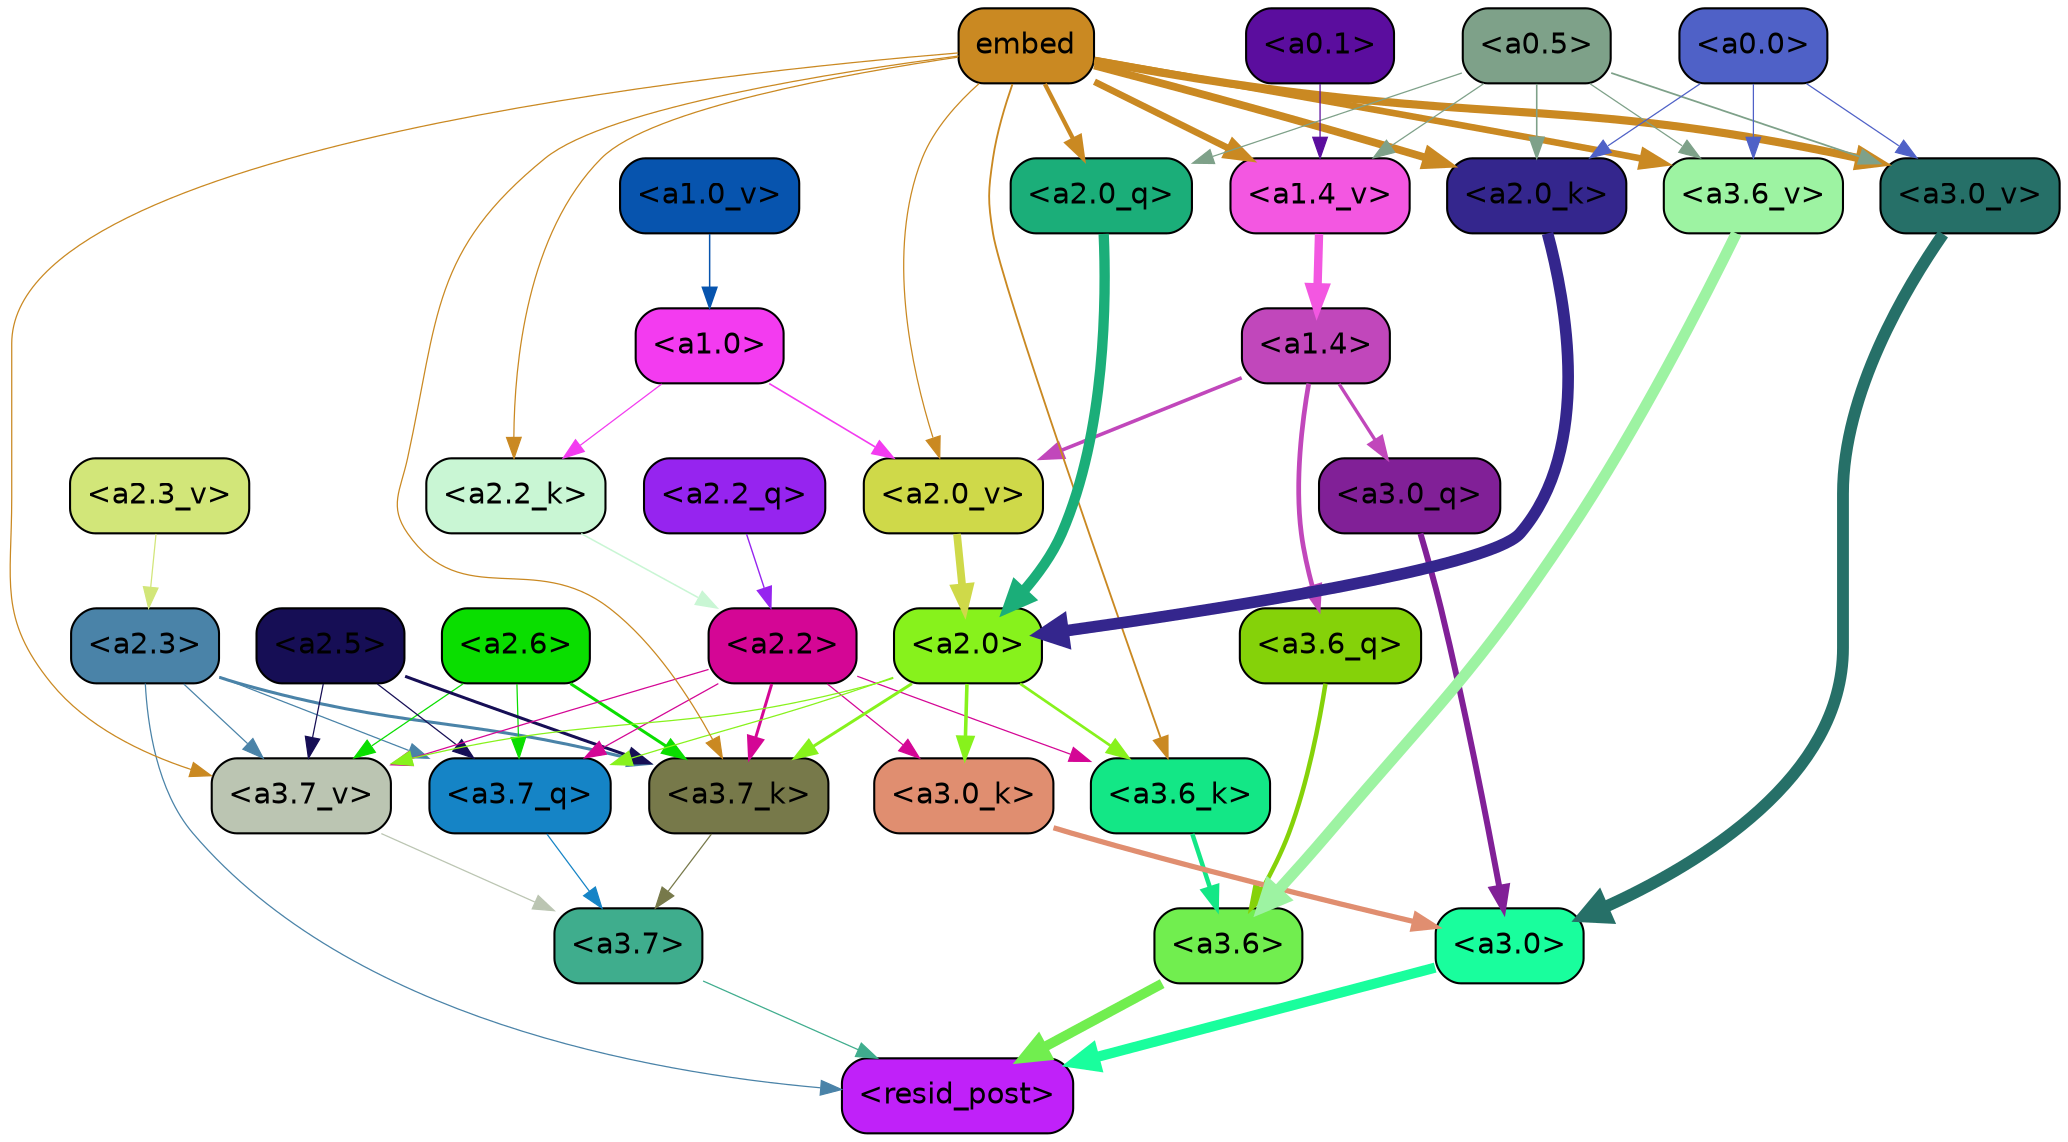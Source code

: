 strict digraph "" {
	graph [bgcolor=transparent,
		layout=dot,
		overlap=false,
		splines=true
	];
	"<a3.7>"	[color=black,
		fillcolor="#3fad8d",
		fontname=Helvetica,
		shape=box,
		style="filled, rounded"];
	"<resid_post>"	[color=black,
		fillcolor="#c021f9",
		fontname=Helvetica,
		shape=box,
		style="filled, rounded"];
	"<a3.7>" -> "<resid_post>"	[color="#3fad8d",
		penwidth=0.6];
	"<a3.6>"	[color=black,
		fillcolor="#71ee4f",
		fontname=Helvetica,
		shape=box,
		style="filled, rounded"];
	"<a3.6>" -> "<resid_post>"	[color="#71ee4f",
		penwidth=4.746312499046326];
	"<a3.0>"	[color=black,
		fillcolor="#19fe9d",
		fontname=Helvetica,
		shape=box,
		style="filled, rounded"];
	"<a3.0>" -> "<resid_post>"	[color="#19fe9d",
		penwidth=4.896343111991882];
	"<a2.3>"	[color=black,
		fillcolor="#4a83a8",
		fontname=Helvetica,
		shape=box,
		style="filled, rounded"];
	"<a2.3>" -> "<resid_post>"	[color="#4a83a8",
		penwidth=0.6];
	"<a3.7_q>"	[color=black,
		fillcolor="#1584c6",
		fontname=Helvetica,
		shape=box,
		style="filled, rounded"];
	"<a2.3>" -> "<a3.7_q>"	[color="#4a83a8",
		penwidth=0.6];
	"<a3.7_k>"	[color=black,
		fillcolor="#77794a",
		fontname=Helvetica,
		shape=box,
		style="filled, rounded"];
	"<a2.3>" -> "<a3.7_k>"	[color="#4a83a8",
		penwidth=1.467104621231556];
	"<a3.7_v>"	[color=black,
		fillcolor="#bbc5b2",
		fontname=Helvetica,
		shape=box,
		style="filled, rounded"];
	"<a2.3>" -> "<a3.7_v>"	[color="#4a83a8",
		penwidth=0.6];
	"<a3.7_q>" -> "<a3.7>"	[color="#1584c6",
		penwidth=0.6];
	"<a3.6_q>"	[color=black,
		fillcolor="#85d209",
		fontname=Helvetica,
		shape=box,
		style="filled, rounded"];
	"<a3.6_q>" -> "<a3.6>"	[color="#85d209",
		penwidth=2.160832464694977];
	"<a3.0_q>"	[color=black,
		fillcolor="#812097",
		fontname=Helvetica,
		shape=box,
		style="filled, rounded"];
	"<a3.0_q>" -> "<a3.0>"	[color="#812097",
		penwidth=2.870753765106201];
	"<a3.7_k>" -> "<a3.7>"	[color="#77794a",
		penwidth=0.6];
	"<a3.6_k>"	[color=black,
		fillcolor="#13e786",
		fontname=Helvetica,
		shape=box,
		style="filled, rounded"];
	"<a3.6_k>" -> "<a3.6>"	[color="#13e786",
		penwidth=2.13908451795578];
	"<a3.0_k>"	[color=black,
		fillcolor="#e08e70",
		fontname=Helvetica,
		shape=box,
		style="filled, rounded"];
	"<a3.0_k>" -> "<a3.0>"	[color="#e08e70",
		penwidth=2.520303964614868];
	"<a3.7_v>" -> "<a3.7>"	[color="#bbc5b2",
		penwidth=0.6];
	"<a3.6_v>"	[color=black,
		fillcolor="#9df3a2",
		fontname=Helvetica,
		shape=box,
		style="filled, rounded"];
	"<a3.6_v>" -> "<a3.6>"	[color="#9df3a2",
		penwidth=5.297133803367615];
	"<a3.0_v>"	[color=black,
		fillcolor="#267068",
		fontname=Helvetica,
		shape=box,
		style="filled, rounded"];
	"<a3.0_v>" -> "<a3.0>"	[color="#267068",
		penwidth=5.680712580680847];
	"<a2.6>"	[color=black,
		fillcolor="#0ade00",
		fontname=Helvetica,
		shape=box,
		style="filled, rounded"];
	"<a2.6>" -> "<a3.7_q>"	[color="#0ade00",
		penwidth=0.6];
	"<a2.6>" -> "<a3.7_k>"	[color="#0ade00",
		penwidth=1.4453159049153328];
	"<a2.6>" -> "<a3.7_v>"	[color="#0ade00",
		penwidth=0.6];
	"<a2.5>"	[color=black,
		fillcolor="#160e55",
		fontname=Helvetica,
		shape=box,
		style="filled, rounded"];
	"<a2.5>" -> "<a3.7_q>"	[color="#160e55",
		penwidth=0.6];
	"<a2.5>" -> "<a3.7_k>"	[color="#160e55",
		penwidth=1.4526091292500496];
	"<a2.5>" -> "<a3.7_v>"	[color="#160e55",
		penwidth=0.6];
	"<a2.2>"	[color=black,
		fillcolor="#d40695",
		fontname=Helvetica,
		shape=box,
		style="filled, rounded"];
	"<a2.2>" -> "<a3.7_q>"	[color="#d40695",
		penwidth=0.6];
	"<a2.2>" -> "<a3.7_k>"	[color="#d40695",
		penwidth=1.4310357049107552];
	"<a2.2>" -> "<a3.6_k>"	[color="#d40695",
		penwidth=0.6];
	"<a2.2>" -> "<a3.0_k>"	[color="#d40695",
		penwidth=0.6];
	"<a2.2>" -> "<a3.7_v>"	[color="#d40695",
		penwidth=0.6];
	"<a2.0>"	[color=black,
		fillcolor="#87f21c",
		fontname=Helvetica,
		shape=box,
		style="filled, rounded"];
	"<a2.0>" -> "<a3.7_q>"	[color="#87f21c",
		penwidth=0.6];
	"<a2.0>" -> "<a3.7_k>"	[color="#87f21c",
		penwidth=1.4314699843525887];
	"<a2.0>" -> "<a3.6_k>"	[color="#87f21c",
		penwidth=1.2950235605239868];
	"<a2.0>" -> "<a3.0_k>"	[color="#87f21c",
		penwidth=1.712992787361145];
	"<a2.0>" -> "<a3.7_v>"	[color="#87f21c",
		penwidth=0.6];
	"<a1.4>"	[color=black,
		fillcolor="#c147bb",
		fontname=Helvetica,
		shape=box,
		style="filled, rounded"];
	"<a1.4>" -> "<a3.6_q>"	[color="#c147bb",
		penwidth=2.2719132900238037];
	"<a1.4>" -> "<a3.0_q>"	[color="#c147bb",
		penwidth=1.5932877659797668];
	"<a2.0_v>"	[color=black,
		fillcolor="#cfd949",
		fontname=Helvetica,
		shape=box,
		style="filled, rounded"];
	"<a1.4>" -> "<a2.0_v>"	[color="#c147bb",
		penwidth=1.7291951477527618];
	embed	[color=black,
		fillcolor="#ca8922",
		fontname=Helvetica,
		shape=box,
		style="filled, rounded"];
	embed -> "<a3.7_k>"	[color="#ca8922",
		penwidth=0.6];
	embed -> "<a3.6_k>"	[color="#ca8922",
		penwidth=0.891706109046936];
	embed -> "<a3.7_v>"	[color="#ca8922",
		penwidth=0.6];
	embed -> "<a3.6_v>"	[color="#ca8922",
		penwidth=3.1766927242279053];
	embed -> "<a3.0_v>"	[color="#ca8922",
		penwidth=3.9005755856633186];
	"<a2.0_q>"	[color=black,
		fillcolor="#1bae79",
		fontname=Helvetica,
		shape=box,
		style="filled, rounded"];
	embed -> "<a2.0_q>"	[color="#ca8922",
		penwidth=2.0615941286087036];
	"<a2.2_k>"	[color=black,
		fillcolor="#c9f6d4",
		fontname=Helvetica,
		shape=box,
		style="filled, rounded"];
	embed -> "<a2.2_k>"	[color="#ca8922",
		penwidth=0.6];
	"<a2.0_k>"	[color=black,
		fillcolor="#34268d",
		fontname=Helvetica,
		shape=box,
		style="filled, rounded"];
	embed -> "<a2.0_k>"	[color="#ca8922",
		penwidth=3.732139825820923];
	embed -> "<a2.0_v>"	[color="#ca8922",
		penwidth=0.6];
	"<a1.4_v>"	[color=black,
		fillcolor="#f357e1",
		fontname=Helvetica,
		shape=box,
		style="filled, rounded"];
	embed -> "<a1.4_v>"	[color="#ca8922",
		penwidth=3.2134487628936768];
	"<a0.5>"	[color=black,
		fillcolor="#7ea189",
		fontname=Helvetica,
		shape=box,
		style="filled, rounded"];
	"<a0.5>" -> "<a3.6_v>"	[color="#7ea189",
		penwidth=0.6];
	"<a0.5>" -> "<a3.0_v>"	[color="#7ea189",
		penwidth=0.8493617177009583];
	"<a0.5>" -> "<a2.0_q>"	[color="#7ea189",
		penwidth=0.6];
	"<a0.5>" -> "<a2.0_k>"	[color="#7ea189",
		penwidth=0.7637084722518921];
	"<a0.5>" -> "<a1.4_v>"	[color="#7ea189",
		penwidth=0.6];
	"<a0.0>"	[color=black,
		fillcolor="#4f61c7",
		fontname=Helvetica,
		shape=box,
		style="filled, rounded"];
	"<a0.0>" -> "<a3.6_v>"	[color="#4f61c7",
		penwidth=0.6];
	"<a0.0>" -> "<a3.0_v>"	[color="#4f61c7",
		penwidth=0.6];
	"<a0.0>" -> "<a2.0_k>"	[color="#4f61c7",
		penwidth=0.6];
	"<a2.2_q>"	[color=black,
		fillcolor="#9624ef",
		fontname=Helvetica,
		shape=box,
		style="filled, rounded"];
	"<a2.2_q>" -> "<a2.2>"	[color="#9624ef",
		penwidth=0.6677633281797171];
	"<a2.0_q>" -> "<a2.0>"	[color="#1bae79",
		penwidth=4.966194009408355];
	"<a2.2_k>" -> "<a2.2>"	[color="#c9f6d4",
		penwidth=0.7399393804371357];
	"<a2.0_k>" -> "<a2.0>"	[color="#34268d",
		penwidth=5.5817058570683];
	"<a2.3_v>"	[color=black,
		fillcolor="#d2e679",
		fontname=Helvetica,
		shape=box,
		style="filled, rounded"];
	"<a2.3_v>" -> "<a2.3>"	[color="#d2e679",
		penwidth=0.6];
	"<a2.0_v>" -> "<a2.0>"	[color="#cfd949",
		penwidth=3.7102378383278847];
	"<a1.0>"	[color=black,
		fillcolor="#f33bf0",
		fontname=Helvetica,
		shape=box,
		style="filled, rounded"];
	"<a1.0>" -> "<a2.2_k>"	[color="#f33bf0",
		penwidth=0.6];
	"<a1.0>" -> "<a2.0_v>"	[color="#f33bf0",
		penwidth=0.7823128998279572];
	"<a1.4_v>" -> "<a1.4>"	[color="#f357e1",
		penwidth=4.028138041496277];
	"<a1.0_v>"	[color=black,
		fillcolor="#0754ae",
		fontname=Helvetica,
		shape=box,
		style="filled, rounded"];
	"<a1.0_v>" -> "<a1.0>"	[color="#0754ae",
		penwidth=0.7187004089355469];
	"<a0.1>"	[color=black,
		fillcolor="#5b0d9e",
		fontname=Helvetica,
		shape=box,
		style="filled, rounded"];
	"<a0.1>" -> "<a1.4_v>"	[color="#5b0d9e",
		penwidth=0.6];
}
